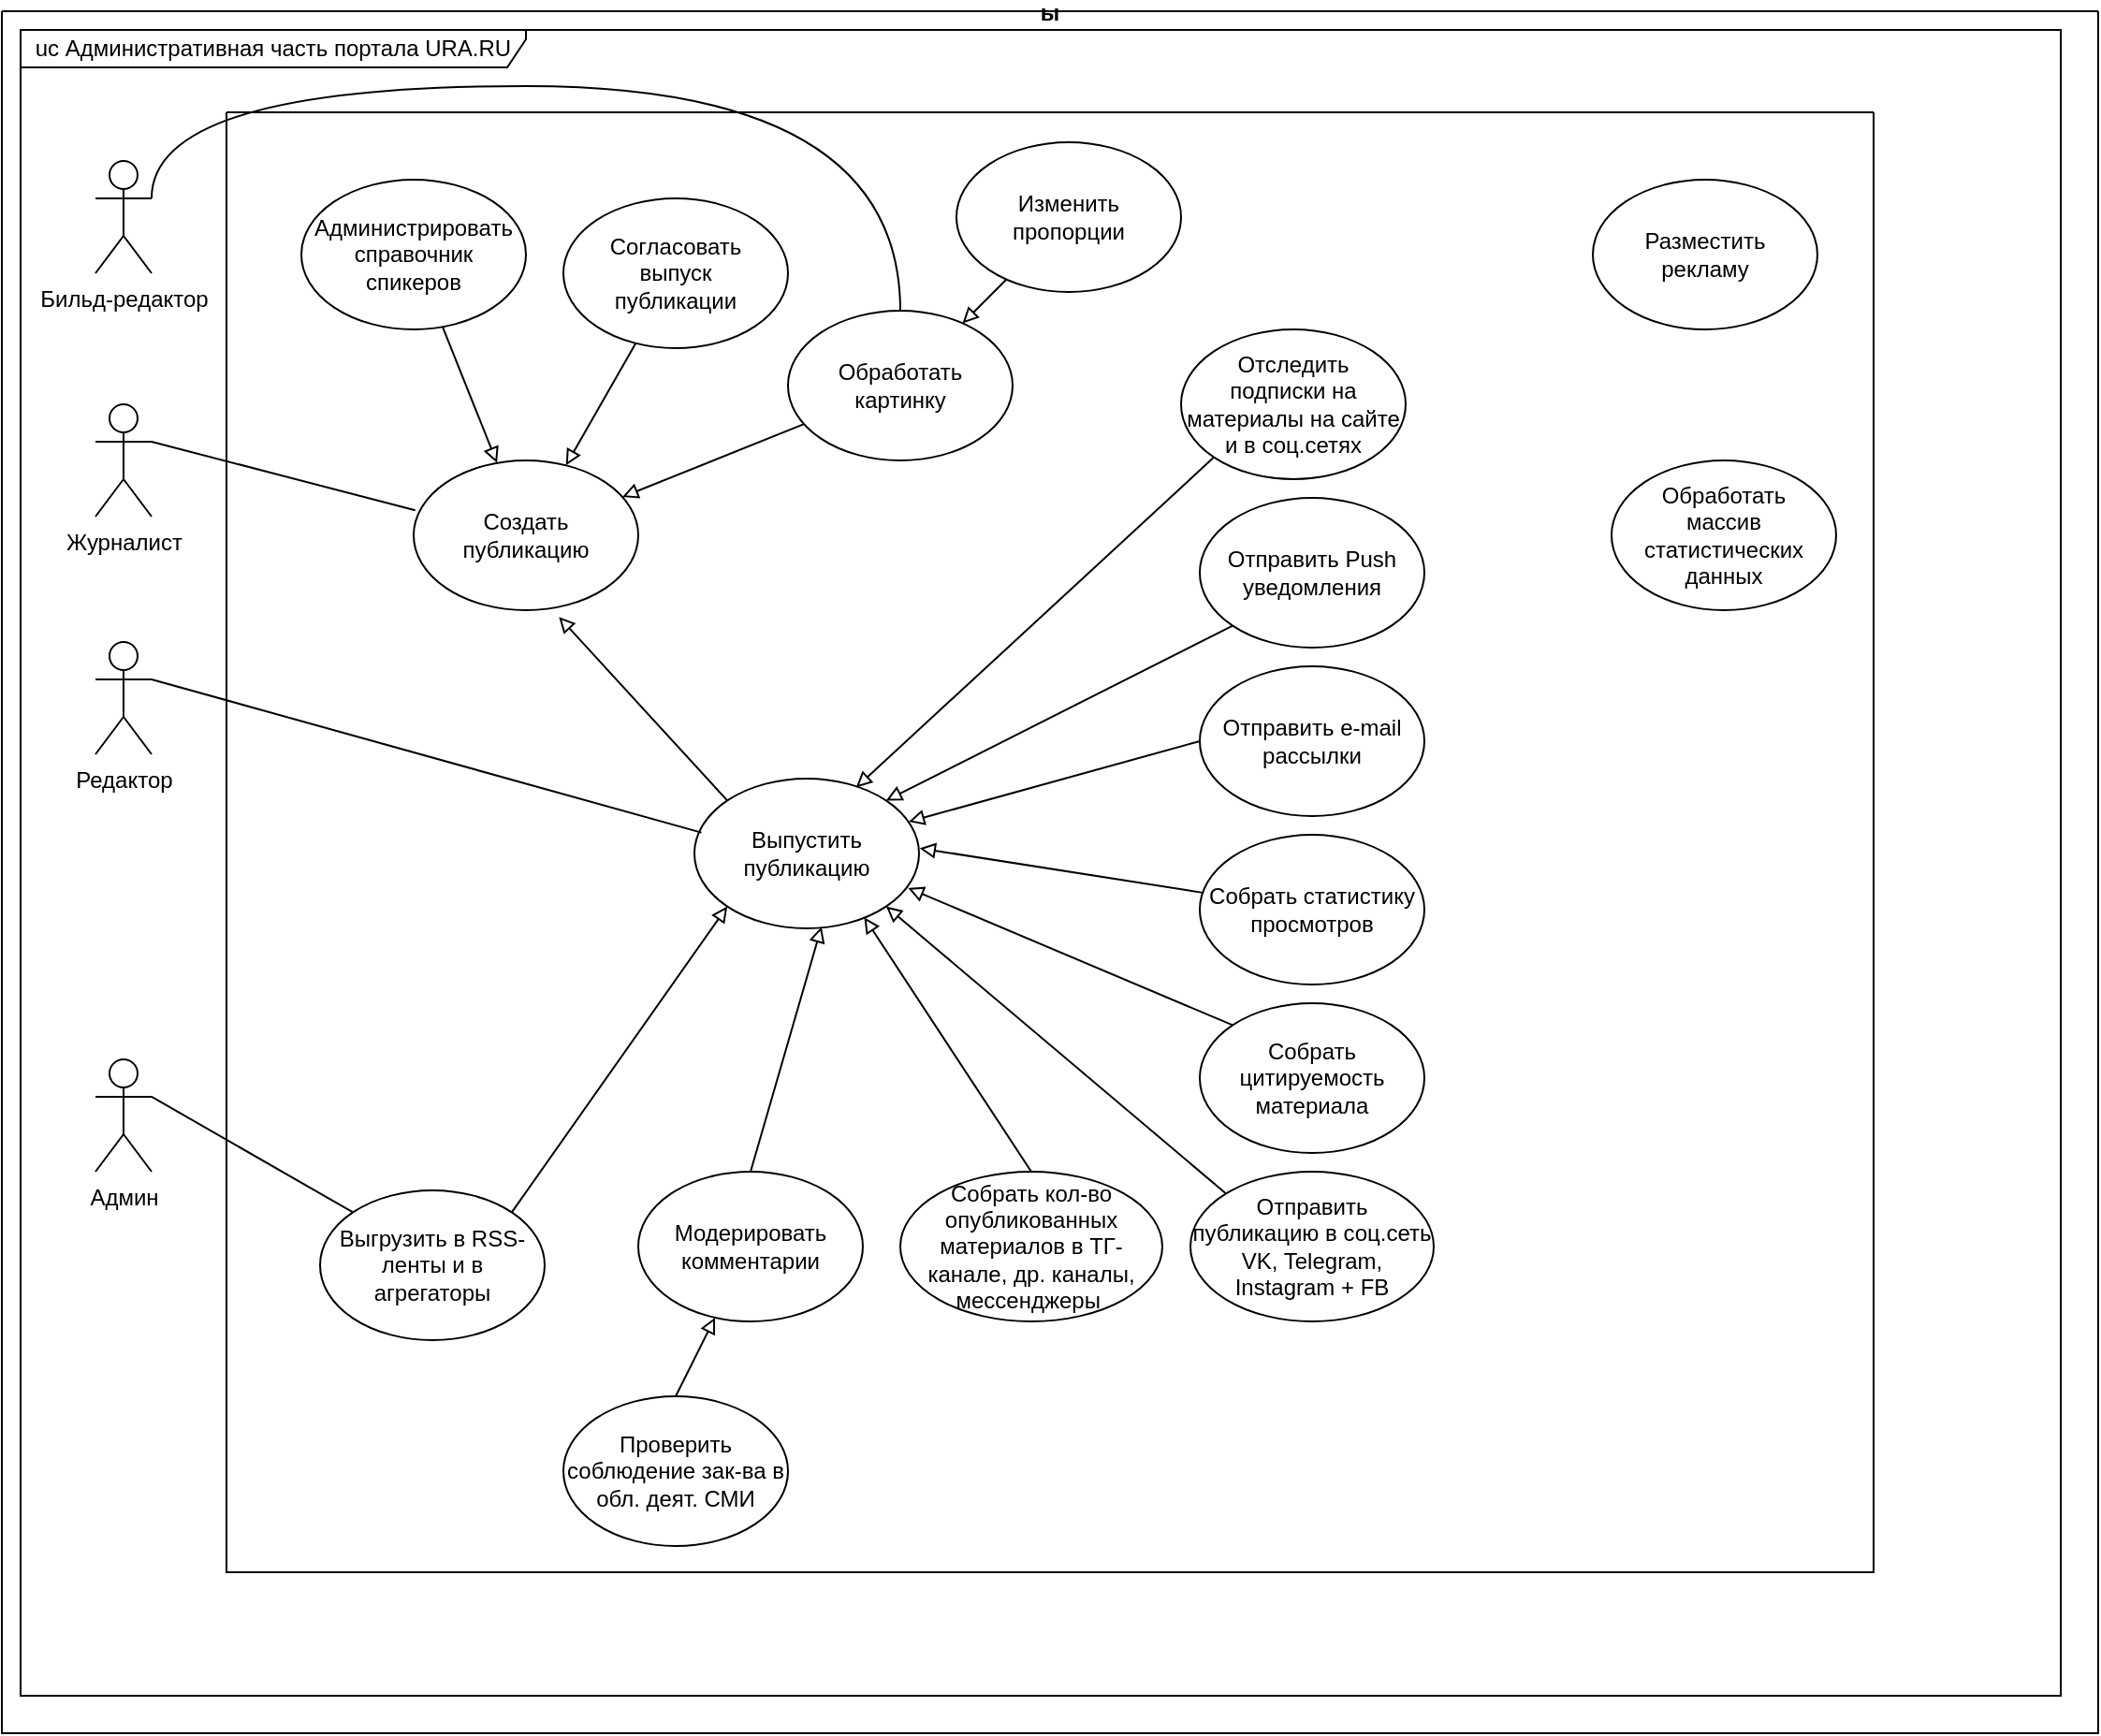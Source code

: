<mxfile version="21.6.2" type="github">
  <diagram name="uc_uranews_admin_v1" id="NT0iobg41Oxpv7OmTtV7">
    <mxGraphModel dx="3029" dy="3109" grid="1" gridSize="10" guides="1" tooltips="1" connect="1" arrows="1" fold="1" page="1" pageScale="1" pageWidth="827" pageHeight="1169" math="0" shadow="0">
      <root>
        <mxCell id="0" />
        <mxCell id="1" parent="0" />
        <mxCell id="mFdXJgW_mLOd4mW9TATP-8" value="ы" style="swimlane;startSize=0;" vertex="1" parent="1">
          <mxGeometry x="-1410" y="-2120" width="1120" height="920" as="geometry">
            <mxRectangle width="50" height="40" as="alternateBounds" />
          </mxGeometry>
        </mxCell>
        <mxCell id="mFdXJgW_mLOd4mW9TATP-18" value="uc Административная часть портала URA.RU" style="shape=umlFrame;whiteSpace=wrap;html=1;pointerEvents=0;width=270;height=20;" vertex="1" parent="mFdXJgW_mLOd4mW9TATP-8">
          <mxGeometry x="10" y="10" width="1090" height="890" as="geometry" />
        </mxCell>
        <mxCell id="mFdXJgW_mLOd4mW9TATP-58" style="rounded=0;orthogonalLoop=1;jettySize=auto;html=1;exitX=0.5;exitY=0;exitDx=0;exitDy=0;entryX=0.566;entryY=0.989;entryDx=0;entryDy=0;endArrow=block;endFill=0;entryPerimeter=0;" edge="1" parent="mFdXJgW_mLOd4mW9TATP-8" source="mFdXJgW_mLOd4mW9TATP-27" target="mFdXJgW_mLOd4mW9TATP-29">
          <mxGeometry relative="1" as="geometry" />
        </mxCell>
        <mxCell id="mFdXJgW_mLOd4mW9TATP-47" value="" style="rounded=0;orthogonalLoop=1;jettySize=auto;html=1;endArrow=none;endFill=0;startArrow=block;startFill=0;" edge="1" parent="mFdXJgW_mLOd4mW9TATP-8" source="mFdXJgW_mLOd4mW9TATP-28" target="mFdXJgW_mLOd4mW9TATP-46">
          <mxGeometry relative="1" as="geometry" />
        </mxCell>
        <mxCell id="mFdXJgW_mLOd4mW9TATP-28" value="Создать &lt;br&gt;публикацию" style="ellipse;whiteSpace=wrap;html=1;" vertex="1" parent="mFdXJgW_mLOd4mW9TATP-8">
          <mxGeometry x="220" y="240" width="120" height="80" as="geometry" />
        </mxCell>
        <mxCell id="mFdXJgW_mLOd4mW9TATP-51" style="rounded=0;orthogonalLoop=1;jettySize=auto;html=1;exitX=0;exitY=0;exitDx=0;exitDy=0;entryX=0.647;entryY=1.045;entryDx=0;entryDy=0;entryPerimeter=0;endArrow=block;endFill=0;" edge="1" parent="mFdXJgW_mLOd4mW9TATP-8" source="mFdXJgW_mLOd4mW9TATP-29" target="mFdXJgW_mLOd4mW9TATP-28">
          <mxGeometry relative="1" as="geometry" />
        </mxCell>
        <mxCell id="mFdXJgW_mLOd4mW9TATP-29" value="Выпустить публикацию" style="ellipse;whiteSpace=wrap;html=1;" vertex="1" parent="mFdXJgW_mLOd4mW9TATP-8">
          <mxGeometry x="370" y="410" width="120" height="80" as="geometry" />
        </mxCell>
        <mxCell id="mFdXJgW_mLOd4mW9TATP-50" value="" style="rounded=0;orthogonalLoop=1;jettySize=auto;html=1;endArrow=block;endFill=0;" edge="1" parent="mFdXJgW_mLOd4mW9TATP-8" source="mFdXJgW_mLOd4mW9TATP-30" target="mFdXJgW_mLOd4mW9TATP-28">
          <mxGeometry relative="1" as="geometry" />
        </mxCell>
        <mxCell id="mFdXJgW_mLOd4mW9TATP-66" style="rounded=0;orthogonalLoop=1;jettySize=auto;html=1;exitX=1;exitY=0.333;exitDx=0;exitDy=0;exitPerimeter=0;entryX=0;entryY=0;entryDx=0;entryDy=0;endArrow=none;endFill=0;" edge="1" parent="mFdXJgW_mLOd4mW9TATP-8" source="mFdXJgW_mLOd4mW9TATP-23" target="mFdXJgW_mLOd4mW9TATP-45">
          <mxGeometry relative="1" as="geometry" />
        </mxCell>
        <mxCell id="mFdXJgW_mLOd4mW9TATP-23" value="Админ" style="shape=umlActor;verticalLabelPosition=bottom;verticalAlign=top;html=1;" vertex="1" parent="mFdXJgW_mLOd4mW9TATP-8">
          <mxGeometry x="50" y="560" width="30" height="60" as="geometry" />
        </mxCell>
        <mxCell id="mFdXJgW_mLOd4mW9TATP-64" style="rounded=0;orthogonalLoop=1;jettySize=auto;html=1;exitX=1;exitY=0.333;exitDx=0;exitDy=0;exitPerimeter=0;entryX=0.031;entryY=0.36;entryDx=0;entryDy=0;entryPerimeter=0;endArrow=none;endFill=0;" edge="1" parent="mFdXJgW_mLOd4mW9TATP-8" source="mFdXJgW_mLOd4mW9TATP-25" target="mFdXJgW_mLOd4mW9TATP-29">
          <mxGeometry relative="1" as="geometry" />
        </mxCell>
        <mxCell id="mFdXJgW_mLOd4mW9TATP-25" value="Редактор" style="shape=umlActor;verticalLabelPosition=bottom;verticalAlign=top;html=1;" vertex="1" parent="mFdXJgW_mLOd4mW9TATP-8">
          <mxGeometry x="50" y="337" width="30" height="60" as="geometry" />
        </mxCell>
        <mxCell id="mFdXJgW_mLOd4mW9TATP-63" style="edgeStyle=orthogonalEdgeStyle;rounded=0;orthogonalLoop=1;jettySize=auto;html=1;exitX=1;exitY=0.333;exitDx=0;exitDy=0;exitPerimeter=0;entryX=0.5;entryY=0;entryDx=0;entryDy=0;endArrow=none;endFill=0;curved=1;" edge="1" parent="mFdXJgW_mLOd4mW9TATP-8" source="mFdXJgW_mLOd4mW9TATP-26" target="mFdXJgW_mLOd4mW9TATP-46">
          <mxGeometry relative="1" as="geometry">
            <Array as="points">
              <mxPoint x="80" y="40" />
              <mxPoint x="480" y="40" />
            </Array>
          </mxGeometry>
        </mxCell>
        <mxCell id="mFdXJgW_mLOd4mW9TATP-26" value="Бильд-редактор" style="shape=umlActor;verticalLabelPosition=bottom;verticalAlign=top;html=1;" vertex="1" parent="mFdXJgW_mLOd4mW9TATP-8">
          <mxGeometry x="50" y="80" width="30" height="60" as="geometry" />
        </mxCell>
        <mxCell id="mFdXJgW_mLOd4mW9TATP-33" value="Разместить &lt;br&gt;рекламу" style="ellipse;whiteSpace=wrap;html=1;" vertex="1" parent="mFdXJgW_mLOd4mW9TATP-8">
          <mxGeometry x="850" y="90" width="120" height="80" as="geometry" />
        </mxCell>
        <mxCell id="mFdXJgW_mLOd4mW9TATP-52" value="" style="rounded=0;orthogonalLoop=1;jettySize=auto;html=1;endArrow=block;endFill=0;entryX=1.003;entryY=0.465;entryDx=0;entryDy=0;entryPerimeter=0;" edge="1" parent="mFdXJgW_mLOd4mW9TATP-8" source="mFdXJgW_mLOd4mW9TATP-35" target="mFdXJgW_mLOd4mW9TATP-29">
          <mxGeometry relative="1" as="geometry" />
        </mxCell>
        <mxCell id="mFdXJgW_mLOd4mW9TATP-36" value="Обработать &lt;br&gt;массив статистических данных" style="ellipse;whiteSpace=wrap;html=1;" vertex="1" parent="mFdXJgW_mLOd4mW9TATP-8">
          <mxGeometry x="860" y="240" width="120" height="80" as="geometry" />
        </mxCell>
        <mxCell id="mFdXJgW_mLOd4mW9TATP-59" value="" style="rounded=0;orthogonalLoop=1;jettySize=auto;html=1;endArrow=block;endFill=0;" edge="1" parent="mFdXJgW_mLOd4mW9TATP-8" source="mFdXJgW_mLOd4mW9TATP-38" target="mFdXJgW_mLOd4mW9TATP-28">
          <mxGeometry relative="1" as="geometry" />
        </mxCell>
        <mxCell id="mFdXJgW_mLOd4mW9TATP-56" style="rounded=0;orthogonalLoop=1;jettySize=auto;html=1;exitX=0;exitY=1;exitDx=0;exitDy=0;entryX=1;entryY=0;entryDx=0;entryDy=0;endArrow=block;endFill=0;" edge="1" parent="mFdXJgW_mLOd4mW9TATP-8" source="mFdXJgW_mLOd4mW9TATP-39" target="mFdXJgW_mLOd4mW9TATP-29">
          <mxGeometry relative="1" as="geometry" />
        </mxCell>
        <mxCell id="mFdXJgW_mLOd4mW9TATP-57" style="rounded=0;orthogonalLoop=1;jettySize=auto;html=1;exitX=0;exitY=0.5;exitDx=0;exitDy=0;entryX=0.954;entryY=0.288;entryDx=0;entryDy=0;entryPerimeter=0;endArrow=block;endFill=0;" edge="1" parent="mFdXJgW_mLOd4mW9TATP-8" source="mFdXJgW_mLOd4mW9TATP-40" target="mFdXJgW_mLOd4mW9TATP-29">
          <mxGeometry relative="1" as="geometry" />
        </mxCell>
        <mxCell id="mFdXJgW_mLOd4mW9TATP-54" style="rounded=0;orthogonalLoop=1;jettySize=auto;html=1;exitX=0;exitY=0;exitDx=0;exitDy=0;entryX=1;entryY=1;entryDx=0;entryDy=0;endArrow=block;endFill=0;" edge="1" parent="mFdXJgW_mLOd4mW9TATP-8" source="mFdXJgW_mLOd4mW9TATP-41" target="mFdXJgW_mLOd4mW9TATP-29">
          <mxGeometry relative="1" as="geometry" />
        </mxCell>
        <mxCell id="mFdXJgW_mLOd4mW9TATP-53" style="rounded=0;orthogonalLoop=1;jettySize=auto;html=1;exitX=0;exitY=0;exitDx=0;exitDy=0;endArrow=block;endFill=0;entryX=0.951;entryY=0.73;entryDx=0;entryDy=0;entryPerimeter=0;" edge="1" parent="mFdXJgW_mLOd4mW9TATP-8" source="mFdXJgW_mLOd4mW9TATP-42" target="mFdXJgW_mLOd4mW9TATP-29">
          <mxGeometry relative="1" as="geometry">
            <mxPoint x="480" y="470" as="targetPoint" />
          </mxGeometry>
        </mxCell>
        <mxCell id="mFdXJgW_mLOd4mW9TATP-55" style="rounded=0;orthogonalLoop=1;jettySize=auto;html=1;exitX=0.5;exitY=0;exitDx=0;exitDy=0;entryX=0.756;entryY=0.926;entryDx=0;entryDy=0;endArrow=block;endFill=0;entryPerimeter=0;" edge="1" parent="mFdXJgW_mLOd4mW9TATP-8" source="mFdXJgW_mLOd4mW9TATP-43" target="mFdXJgW_mLOd4mW9TATP-29">
          <mxGeometry relative="1" as="geometry" />
        </mxCell>
        <mxCell id="mFdXJgW_mLOd4mW9TATP-60" value="" style="swimlane;startSize=0;" vertex="1" parent="mFdXJgW_mLOd4mW9TATP-8">
          <mxGeometry x="120" y="54" width="880" height="780" as="geometry" />
        </mxCell>
        <mxCell id="mFdXJgW_mLOd4mW9TATP-31" value="Проверить соблюдение зак-ва в обл. деят. СМИ" style="ellipse;whiteSpace=wrap;html=1;" vertex="1" parent="mFdXJgW_mLOd4mW9TATP-60">
          <mxGeometry x="180" y="686" width="120" height="80" as="geometry" />
        </mxCell>
        <mxCell id="mFdXJgW_mLOd4mW9TATP-30" value="Согласовать &lt;br&gt;выпуск &lt;br&gt;публикации" style="ellipse;whiteSpace=wrap;html=1;" vertex="1" parent="mFdXJgW_mLOd4mW9TATP-60">
          <mxGeometry x="180" y="46" width="120" height="80" as="geometry" />
        </mxCell>
        <mxCell id="mFdXJgW_mLOd4mW9TATP-46" value="Обработать картинку" style="ellipse;whiteSpace=wrap;html=1;" vertex="1" parent="mFdXJgW_mLOd4mW9TATP-60">
          <mxGeometry x="300" y="106" width="120" height="80" as="geometry" />
        </mxCell>
        <mxCell id="mFdXJgW_mLOd4mW9TATP-48" value="Изменить&lt;br&gt;пропорции" style="ellipse;whiteSpace=wrap;html=1;" vertex="1" parent="mFdXJgW_mLOd4mW9TATP-60">
          <mxGeometry x="390" y="16" width="120" height="80" as="geometry" />
        </mxCell>
        <mxCell id="mFdXJgW_mLOd4mW9TATP-49" value="" style="rounded=0;orthogonalLoop=1;jettySize=auto;html=1;endArrow=none;endFill=0;startArrow=block;startFill=0;" edge="1" parent="mFdXJgW_mLOd4mW9TATP-60" source="mFdXJgW_mLOd4mW9TATP-46" target="mFdXJgW_mLOd4mW9TATP-48">
          <mxGeometry relative="1" as="geometry" />
        </mxCell>
        <mxCell id="mFdXJgW_mLOd4mW9TATP-38" value="Администрировать справочник&lt;br&gt;спикеров" style="ellipse;whiteSpace=wrap;html=1;" vertex="1" parent="mFdXJgW_mLOd4mW9TATP-60">
          <mxGeometry x="40" y="36" width="120" height="80" as="geometry" />
        </mxCell>
        <mxCell id="mFdXJgW_mLOd4mW9TATP-44" value="Отследить &lt;br&gt;подписки на&lt;br&gt;материалы на сайте и в соц.сетях" style="ellipse;whiteSpace=wrap;html=1;" vertex="1" parent="mFdXJgW_mLOd4mW9TATP-60">
          <mxGeometry x="510" y="116" width="120" height="80" as="geometry" />
        </mxCell>
        <mxCell id="mFdXJgW_mLOd4mW9TATP-39" value="Отправить Push уведомления" style="ellipse;whiteSpace=wrap;html=1;" vertex="1" parent="mFdXJgW_mLOd4mW9TATP-60">
          <mxGeometry x="520" y="206" width="120" height="80" as="geometry" />
        </mxCell>
        <mxCell id="mFdXJgW_mLOd4mW9TATP-40" value="Отправить e-mail рассылки" style="ellipse;whiteSpace=wrap;html=1;" vertex="1" parent="mFdXJgW_mLOd4mW9TATP-60">
          <mxGeometry x="520" y="296" width="120" height="80" as="geometry" />
        </mxCell>
        <mxCell id="mFdXJgW_mLOd4mW9TATP-35" value="Собрать статистику просмотров" style="ellipse;whiteSpace=wrap;html=1;" vertex="1" parent="mFdXJgW_mLOd4mW9TATP-60">
          <mxGeometry x="520" y="386" width="120" height="80" as="geometry" />
        </mxCell>
        <mxCell id="mFdXJgW_mLOd4mW9TATP-42" value="Собрать цитируемость материала" style="ellipse;whiteSpace=wrap;html=1;" vertex="1" parent="mFdXJgW_mLOd4mW9TATP-60">
          <mxGeometry x="520" y="476" width="120" height="80" as="geometry" />
        </mxCell>
        <mxCell id="mFdXJgW_mLOd4mW9TATP-41" value="Отправить публикацию в соц.сеть&lt;br&gt;VK, Telegram, Instagram + FB" style="ellipse;whiteSpace=wrap;html=1;" vertex="1" parent="mFdXJgW_mLOd4mW9TATP-60">
          <mxGeometry x="515" y="566" width="130" height="80" as="geometry" />
        </mxCell>
        <mxCell id="mFdXJgW_mLOd4mW9TATP-43" value="Собрать кол-во опубликованных материалов в ТГ-канале, др. каналы, мессенджеры&amp;nbsp;" style="ellipse;whiteSpace=wrap;html=1;" vertex="1" parent="mFdXJgW_mLOd4mW9TATP-60">
          <mxGeometry x="360" y="566" width="140" height="80" as="geometry" />
        </mxCell>
        <mxCell id="mFdXJgW_mLOd4mW9TATP-27" value="Модерировать комментарии" style="ellipse;whiteSpace=wrap;html=1;" vertex="1" parent="mFdXJgW_mLOd4mW9TATP-60">
          <mxGeometry x="220" y="566" width="120" height="80" as="geometry" />
        </mxCell>
        <mxCell id="mFdXJgW_mLOd4mW9TATP-32" value="" style="rounded=0;orthogonalLoop=1;jettySize=auto;html=1;endArrow=none;endFill=0;startArrow=block;startFill=0;entryX=0.5;entryY=0;entryDx=0;entryDy=0;" edge="1" parent="mFdXJgW_mLOd4mW9TATP-60" source="mFdXJgW_mLOd4mW9TATP-27" target="mFdXJgW_mLOd4mW9TATP-31">
          <mxGeometry relative="1" as="geometry">
            <mxPoint x="129.047" y="66.37" as="targetPoint" />
          </mxGeometry>
        </mxCell>
        <mxCell id="mFdXJgW_mLOd4mW9TATP-45" value="Выгрузить в RSS-ленты и в&lt;br/&gt;агрегаторы" style="ellipse;whiteSpace=wrap;html=1;" vertex="1" parent="mFdXJgW_mLOd4mW9TATP-60">
          <mxGeometry x="50" y="576" width="120" height="80" as="geometry" />
        </mxCell>
        <mxCell id="mFdXJgW_mLOd4mW9TATP-61" style="rounded=0;orthogonalLoop=1;jettySize=auto;html=1;exitX=0;exitY=1;exitDx=0;exitDy=0;entryX=0.72;entryY=0.059;entryDx=0;entryDy=0;entryPerimeter=0;endArrow=block;endFill=0;" edge="1" parent="mFdXJgW_mLOd4mW9TATP-8" source="mFdXJgW_mLOd4mW9TATP-44" target="mFdXJgW_mLOd4mW9TATP-29">
          <mxGeometry relative="1" as="geometry" />
        </mxCell>
        <mxCell id="mFdXJgW_mLOd4mW9TATP-62" style="rounded=0;orthogonalLoop=1;jettySize=auto;html=1;exitX=1;exitY=0.333;exitDx=0;exitDy=0;exitPerimeter=0;entryX=0.007;entryY=0.333;entryDx=0;entryDy=0;entryPerimeter=0;endArrow=none;endFill=0;" edge="1" parent="mFdXJgW_mLOd4mW9TATP-8" source="mFdXJgW_mLOd4mW9TATP-24" target="mFdXJgW_mLOd4mW9TATP-28">
          <mxGeometry relative="1" as="geometry" />
        </mxCell>
        <mxCell id="mFdXJgW_mLOd4mW9TATP-24" value="Журналист" style="shape=umlActor;verticalLabelPosition=bottom;verticalAlign=top;html=1;" vertex="1" parent="mFdXJgW_mLOd4mW9TATP-8">
          <mxGeometry x="50" y="210" width="30" height="60" as="geometry" />
        </mxCell>
        <mxCell id="mFdXJgW_mLOd4mW9TATP-65" style="rounded=0;orthogonalLoop=1;jettySize=auto;html=1;exitX=1;exitY=0;exitDx=0;exitDy=0;entryX=0;entryY=1;entryDx=0;entryDy=0;endArrow=block;endFill=0;" edge="1" parent="mFdXJgW_mLOd4mW9TATP-8" source="mFdXJgW_mLOd4mW9TATP-45" target="mFdXJgW_mLOd4mW9TATP-29">
          <mxGeometry relative="1" as="geometry" />
        </mxCell>
      </root>
    </mxGraphModel>
  </diagram>
</mxfile>
